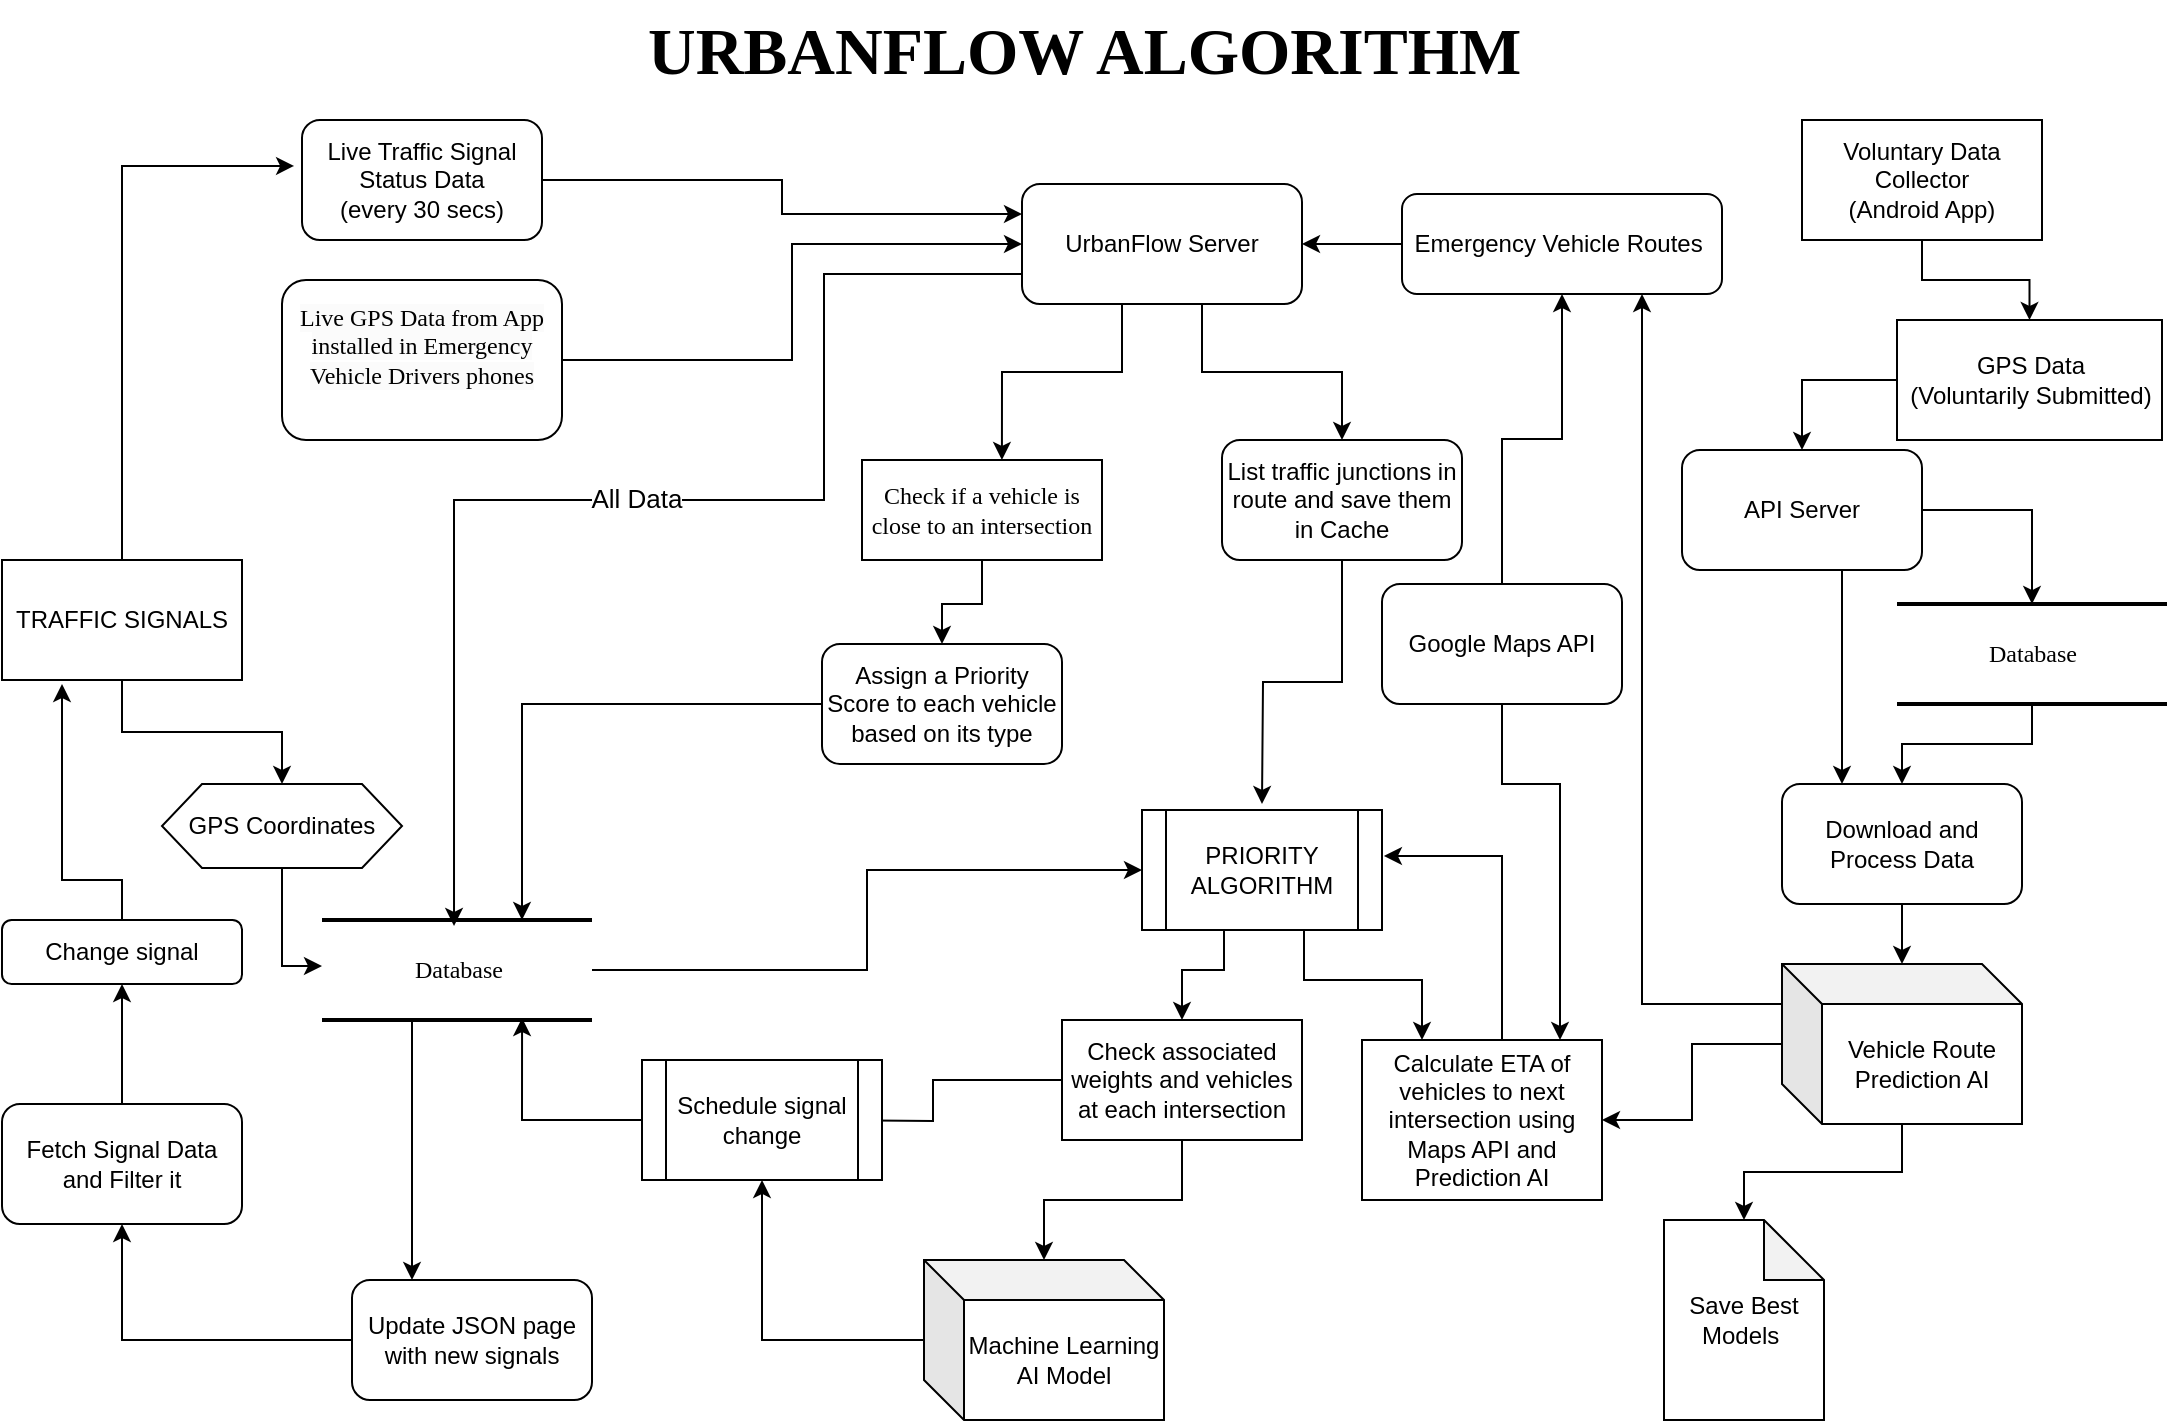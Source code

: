 <mxfile version="24.7.5">
  <diagram name="Page-1" id="52a04d89-c75d-2922-d76d-85b35f80e030">
    <mxGraphModel dx="1434" dy="778" grid="1" gridSize="10" guides="1" tooltips="1" connect="1" arrows="1" fold="1" page="1" pageScale="1" pageWidth="1100" pageHeight="850" background="none" math="0" shadow="0">
      <root>
        <mxCell id="0" />
        <mxCell id="1" parent="0" />
        <mxCell id="wV4tYw5j7Jr_oJtUIHQu-68" value="" style="edgeStyle=orthogonalEdgeStyle;rounded=0;orthogonalLoop=1;jettySize=auto;html=1;" parent="1" source="1fdf3b25b50cf41e-26" target="Co5KR3QTe-S_qMUu5C3d-20" edge="1">
          <mxGeometry relative="1" as="geometry">
            <Array as="points">
              <mxPoint x="499" y="312" />
              <mxPoint x="479" y="312" />
            </Array>
          </mxGeometry>
        </mxCell>
        <mxCell id="1fdf3b25b50cf41e-26" value="Check if a vehicle is close to an intersection" style="whiteSpace=wrap;html=1;rounded=0;shadow=0;comic=0;labelBackgroundColor=none;strokeWidth=1;fontFamily=Verdana;fontSize=12;align=center;" parent="1" vertex="1">
          <mxGeometry x="439" y="240" width="120" height="50" as="geometry" />
        </mxCell>
        <mxCell id="wV4tYw5j7Jr_oJtUIHQu-60" value="" style="edgeStyle=orthogonalEdgeStyle;rounded=0;orthogonalLoop=1;jettySize=auto;html=1;" parent="1" source="Co5KR3QTe-S_qMUu5C3d-1" target="Co5KR3QTe-S_qMUu5C3d-14" edge="1">
          <mxGeometry relative="1" as="geometry">
            <Array as="points">
              <mxPoint x="609" y="196" />
              <mxPoint x="679" y="196" />
            </Array>
          </mxGeometry>
        </mxCell>
        <mxCell id="wV4tYw5j7Jr_oJtUIHQu-67" value="" style="edgeStyle=orthogonalEdgeStyle;rounded=0;orthogonalLoop=1;jettySize=auto;html=1;entryX=0.583;entryY=0;entryDx=0;entryDy=0;entryPerimeter=0;" parent="1" source="Co5KR3QTe-S_qMUu5C3d-1" target="1fdf3b25b50cf41e-26" edge="1">
          <mxGeometry relative="1" as="geometry">
            <Array as="points">
              <mxPoint x="569" y="196" />
              <mxPoint x="509" y="196" />
            </Array>
          </mxGeometry>
        </mxCell>
        <mxCell id="Co5KR3QTe-S_qMUu5C3d-1" value="UrbanFlow Server" style="rounded=1;whiteSpace=wrap;html=1;" parent="1" vertex="1">
          <mxGeometry x="519" y="102" width="140" height="60" as="geometry" />
        </mxCell>
        <mxCell id="wV4tYw5j7Jr_oJtUIHQu-25" value="" style="edgeStyle=orthogonalEdgeStyle;rounded=0;orthogonalLoop=1;jettySize=auto;html=1;entryX=0;entryY=0.25;entryDx=0;entryDy=0;" parent="1" source="Co5KR3QTe-S_qMUu5C3d-6" target="Co5KR3QTe-S_qMUu5C3d-1" edge="1">
          <mxGeometry relative="1" as="geometry">
            <mxPoint x="359" y="100" as="targetPoint" />
          </mxGeometry>
        </mxCell>
        <mxCell id="Co5KR3QTe-S_qMUu5C3d-6" value="Live Traffic Signal Status Data&lt;br&gt;(every 30 secs)" style="rounded=1;whiteSpace=wrap;html=1;" parent="1" vertex="1">
          <mxGeometry x="159" y="70" width="120" height="60" as="geometry" />
        </mxCell>
        <mxCell id="Co5KR3QTe-S_qMUu5C3d-13" value="" style="edgeStyle=orthogonalEdgeStyle;rounded=0;orthogonalLoop=1;jettySize=auto;html=1;" parent="1" source="Co5KR3QTe-S_qMUu5C3d-12" target="Co5KR3QTe-S_qMUu5C3d-1" edge="1">
          <mxGeometry relative="1" as="geometry" />
        </mxCell>
        <mxCell id="Co5KR3QTe-S_qMUu5C3d-12" value="Emergency Vehicle Routes&amp;nbsp;" style="rounded=1;whiteSpace=wrap;html=1;" parent="1" vertex="1">
          <mxGeometry x="709" y="107" width="160" height="50" as="geometry" />
        </mxCell>
        <mxCell id="wV4tYw5j7Jr_oJtUIHQu-59" value="" style="edgeStyle=orthogonalEdgeStyle;rounded=0;orthogonalLoop=1;jettySize=auto;html=1;" parent="1" source="Co5KR3QTe-S_qMUu5C3d-14" edge="1">
          <mxGeometry relative="1" as="geometry">
            <mxPoint x="639" y="412" as="targetPoint" />
          </mxGeometry>
        </mxCell>
        <mxCell id="Co5KR3QTe-S_qMUu5C3d-14" value="List traffic junctions in route and save them in Cache" style="rounded=1;whiteSpace=wrap;html=1;" parent="1" vertex="1">
          <mxGeometry x="619" y="230" width="120" height="60" as="geometry" />
        </mxCell>
        <mxCell id="wV4tYw5j7Jr_oJtUIHQu-27" value="" style="edgeStyle=orthogonalEdgeStyle;rounded=0;orthogonalLoop=1;jettySize=auto;html=1;entryX=0;entryY=0.5;entryDx=0;entryDy=0;" parent="1" source="Co5KR3QTe-S_qMUu5C3d-15" target="Co5KR3QTe-S_qMUu5C3d-1" edge="1">
          <mxGeometry relative="1" as="geometry">
            <mxPoint x="369" y="190" as="targetPoint" />
          </mxGeometry>
        </mxCell>
        <mxCell id="Co5KR3QTe-S_qMUu5C3d-15" value="&#xa;&lt;span style=&quot;color: rgb(0, 0, 0); font-family: Verdana; font-size: 12px; font-style: normal; font-variant-ligatures: normal; font-variant-caps: normal; font-weight: 400; letter-spacing: normal; orphans: 2; text-align: center; text-indent: 0px; text-transform: none; widows: 2; word-spacing: 0px; -webkit-text-stroke-width: 0px; white-space: normal; background-color: rgb(251, 251, 251); text-decoration-thickness: initial; text-decoration-style: initial; text-decoration-color: initial; display: inline !important; float: none;&quot;&gt;Live GPS Data from App installed in Emergency Vehicle Drivers phones&lt;/span&gt;&#xa;&#xa;" style="rounded=1;whiteSpace=wrap;html=1;" parent="1" vertex="1">
          <mxGeometry x="149" y="150" width="140" height="80" as="geometry" />
        </mxCell>
        <mxCell id="Co5KR3QTe-S_qMUu5C3d-24" value="" style="edgeStyle=orthogonalEdgeStyle;rounded=0;orthogonalLoop=1;jettySize=auto;html=1;exitX=0;exitY=0.5;exitDx=0;exitDy=0;" parent="1" source="Co5KR3QTe-S_qMUu5C3d-20" target="Co5KR3QTe-S_qMUu5C3d-22" edge="1">
          <mxGeometry relative="1" as="geometry">
            <mxPoint x="309" y="420" as="targetPoint" />
            <Array as="points">
              <mxPoint x="269" y="362" />
            </Array>
          </mxGeometry>
        </mxCell>
        <mxCell id="Co5KR3QTe-S_qMUu5C3d-20" value="Assign a Priority Score to each vehicle based on its type" style="rounded=1;whiteSpace=wrap;html=1;" parent="1" vertex="1">
          <mxGeometry x="419" y="332" width="120" height="60" as="geometry" />
        </mxCell>
        <mxCell id="wV4tYw5j7Jr_oJtUIHQu-23" value="" style="edgeStyle=orthogonalEdgeStyle;rounded=0;orthogonalLoop=1;jettySize=auto;html=1;entryX=0;entryY=0.5;entryDx=0;entryDy=0;" parent="1" source="Co5KR3QTe-S_qMUu5C3d-22" target="wV4tYw5j7Jr_oJtUIHQu-2" edge="1">
          <mxGeometry relative="1" as="geometry">
            <mxPoint x="391.5" y="495" as="targetPoint" />
          </mxGeometry>
        </mxCell>
        <mxCell id="wV4tYw5j7Jr_oJtUIHQu-39" value="" style="edgeStyle=orthogonalEdgeStyle;rounded=0;orthogonalLoop=1;jettySize=auto;html=1;entryX=0.25;entryY=0;entryDx=0;entryDy=0;" parent="1" source="Co5KR3QTe-S_qMUu5C3d-22" target="wV4tYw5j7Jr_oJtUIHQu-35" edge="1">
          <mxGeometry relative="1" as="geometry">
            <mxPoint x="89" y="495" as="targetPoint" />
            <Array as="points">
              <mxPoint x="214" y="550" />
              <mxPoint x="214" y="550" />
            </Array>
          </mxGeometry>
        </mxCell>
        <mxCell id="Co5KR3QTe-S_qMUu5C3d-22" value="Database" style="html=1;rounded=0;shadow=0;comic=0;labelBackgroundColor=none;strokeWidth=2;fontFamily=Verdana;fontSize=12;align=center;shape=mxgraph.ios7ui.horLines;" parent="1" vertex="1">
          <mxGeometry x="169" y="470" width="135" height="50" as="geometry" />
        </mxCell>
        <mxCell id="wV4tYw5j7Jr_oJtUIHQu-62" value="" style="edgeStyle=orthogonalEdgeStyle;rounded=0;orthogonalLoop=1;jettySize=auto;html=1;entryX=0.5;entryY=0;entryDx=0;entryDy=0;" parent="1" source="wV4tYw5j7Jr_oJtUIHQu-2" target="wV4tYw5j7Jr_oJtUIHQu-10" edge="1">
          <mxGeometry relative="1" as="geometry">
            <mxPoint x="639" y="555" as="targetPoint" />
            <Array as="points">
              <mxPoint x="620" y="495" />
              <mxPoint x="599" y="495" />
            </Array>
          </mxGeometry>
        </mxCell>
        <mxCell id="gd-l_o2d-gFAKO_2mjl4-4" value="" style="edgeStyle=orthogonalEdgeStyle;rounded=0;orthogonalLoop=1;jettySize=auto;html=1;entryX=0.25;entryY=0;entryDx=0;entryDy=0;" edge="1" parent="1" source="wV4tYw5j7Jr_oJtUIHQu-2" target="wV4tYw5j7Jr_oJtUIHQu-11">
          <mxGeometry relative="1" as="geometry">
            <Array as="points">
              <mxPoint x="660" y="500" />
              <mxPoint x="719" y="500" />
            </Array>
          </mxGeometry>
        </mxCell>
        <mxCell id="wV4tYw5j7Jr_oJtUIHQu-2" value="PRIORITY ALGORITHM" style="shape=process;whiteSpace=wrap;html=1;backgroundOutline=1;" parent="1" vertex="1">
          <mxGeometry x="579" y="415" width="120" height="60" as="geometry" />
        </mxCell>
        <mxCell id="wV4tYw5j7Jr_oJtUIHQu-17" value="" style="edgeStyle=orthogonalEdgeStyle;rounded=0;orthogonalLoop=1;jettySize=auto;html=1;" parent="1" source="wV4tYw5j7Jr_oJtUIHQu-10" edge="1">
          <mxGeometry relative="1" as="geometry">
            <mxPoint x="409" y="570" as="targetPoint" />
          </mxGeometry>
        </mxCell>
        <mxCell id="gd-l_o2d-gFAKO_2mjl4-9" value="" style="edgeStyle=orthogonalEdgeStyle;rounded=0;orthogonalLoop=1;jettySize=auto;html=1;" edge="1" parent="1" source="wV4tYw5j7Jr_oJtUIHQu-10" target="gd-l_o2d-gFAKO_2mjl4-8">
          <mxGeometry relative="1" as="geometry" />
        </mxCell>
        <mxCell id="wV4tYw5j7Jr_oJtUIHQu-10" value="Check associated weights and vehicles at each intersection" style="rounded=0;whiteSpace=wrap;html=1;" parent="1" vertex="1">
          <mxGeometry x="539" y="520" width="120" height="60" as="geometry" />
        </mxCell>
        <mxCell id="wV4tYw5j7Jr_oJtUIHQu-31" value="" style="edgeStyle=orthogonalEdgeStyle;rounded=0;orthogonalLoop=1;jettySize=auto;html=1;entryX=1.008;entryY=0.383;entryDx=0;entryDy=0;entryPerimeter=0;" parent="1" source="wV4tYw5j7Jr_oJtUIHQu-11" target="wV4tYw5j7Jr_oJtUIHQu-2" edge="1">
          <mxGeometry relative="1" as="geometry">
            <mxPoint x="899" y="570" as="targetPoint" />
            <Array as="points">
              <mxPoint x="759" y="438" />
            </Array>
          </mxGeometry>
        </mxCell>
        <mxCell id="wV4tYw5j7Jr_oJtUIHQu-11" value="Calculate ETA of vehicles to next intersection using Maps API and Prediction AI" style="rounded=0;whiteSpace=wrap;html=1;" parent="1" vertex="1">
          <mxGeometry x="689" y="530" width="120" height="80" as="geometry" />
        </mxCell>
        <mxCell id="gd-l_o2d-gFAKO_2mjl4-7" value="" style="edgeStyle=orthogonalEdgeStyle;rounded=0;orthogonalLoop=1;jettySize=auto;html=1;entryX=0.741;entryY=0.98;entryDx=0;entryDy=0;entryPerimeter=0;" edge="1" parent="1" source="wV4tYw5j7Jr_oJtUIHQu-16" target="Co5KR3QTe-S_qMUu5C3d-22">
          <mxGeometry relative="1" as="geometry">
            <mxPoint x="249" y="570" as="targetPoint" />
          </mxGeometry>
        </mxCell>
        <mxCell id="wV4tYw5j7Jr_oJtUIHQu-16" value="Schedule signal change" style="shape=process;whiteSpace=wrap;html=1;backgroundOutline=1;" parent="1" vertex="1">
          <mxGeometry x="329" y="540" width="120" height="60" as="geometry" />
        </mxCell>
        <mxCell id="wV4tYw5j7Jr_oJtUIHQu-34" value="&lt;h1 style=&quot;margin-top: 0px;&quot;&gt;&lt;font face=&quot;Times New Roman&quot; style=&quot;font-size: 33px;&quot;&gt;URBANFLOW ALGORITHM&lt;/font&gt;&lt;/h1&gt;" style="text;html=1;whiteSpace=wrap;overflow=hidden;rounded=0;" parent="1" vertex="1">
          <mxGeometry x="330" y="10" width="440" height="50" as="geometry" />
        </mxCell>
        <mxCell id="wV4tYw5j7Jr_oJtUIHQu-52" value="" style="edgeStyle=orthogonalEdgeStyle;rounded=0;orthogonalLoop=1;jettySize=auto;html=1;entryX=0.5;entryY=1;entryDx=0;entryDy=0;" parent="1" source="wV4tYw5j7Jr_oJtUIHQu-35" target="wV4tYw5j7Jr_oJtUIHQu-50" edge="1">
          <mxGeometry relative="1" as="geometry">
            <mxPoint x="104" y="680" as="targetPoint" />
          </mxGeometry>
        </mxCell>
        <mxCell id="wV4tYw5j7Jr_oJtUIHQu-35" value="Update JSON page with new signals" style="rounded=1;whiteSpace=wrap;html=1;" parent="1" vertex="1">
          <mxGeometry x="184" y="650" width="120" height="60" as="geometry" />
        </mxCell>
        <mxCell id="wV4tYw5j7Jr_oJtUIHQu-42" value="" style="edgeStyle=orthogonalEdgeStyle;rounded=0;orthogonalLoop=1;jettySize=auto;html=1;entryX=-0.033;entryY=0.383;entryDx=0;entryDy=0;entryPerimeter=0;" parent="1" source="wV4tYw5j7Jr_oJtUIHQu-40" target="Co5KR3QTe-S_qMUu5C3d-6" edge="1">
          <mxGeometry relative="1" as="geometry">
            <mxPoint x="69" y="262" as="targetPoint" />
            <Array as="points">
              <mxPoint x="69" y="93" />
            </Array>
          </mxGeometry>
        </mxCell>
        <mxCell id="wV4tYw5j7Jr_oJtUIHQu-47" value="" style="edgeStyle=orthogonalEdgeStyle;rounded=0;orthogonalLoop=1;jettySize=auto;html=1;" parent="1" source="wV4tYw5j7Jr_oJtUIHQu-40" target="wV4tYw5j7Jr_oJtUIHQu-46" edge="1">
          <mxGeometry relative="1" as="geometry" />
        </mxCell>
        <mxCell id="wV4tYw5j7Jr_oJtUIHQu-40" value="TRAFFIC SIGNALS" style="rounded=0;whiteSpace=wrap;html=1;" parent="1" vertex="1">
          <mxGeometry x="9" y="290" width="120" height="60" as="geometry" />
        </mxCell>
        <mxCell id="wV4tYw5j7Jr_oJtUIHQu-49" value="" style="edgeStyle=orthogonalEdgeStyle;rounded=0;orthogonalLoop=1;jettySize=auto;html=1;entryX=0;entryY=0.46;entryDx=0;entryDy=0;entryPerimeter=0;" parent="1" source="wV4tYw5j7Jr_oJtUIHQu-46" target="Co5KR3QTe-S_qMUu5C3d-22" edge="1">
          <mxGeometry relative="1" as="geometry">
            <mxPoint x="69" y="493" as="targetPoint" />
            <Array as="points">
              <mxPoint x="149" y="493" />
            </Array>
          </mxGeometry>
        </mxCell>
        <mxCell id="wV4tYw5j7Jr_oJtUIHQu-46" value="GPS Coordinates" style="shape=hexagon;perimeter=hexagonPerimeter2;whiteSpace=wrap;html=1;fixedSize=1;" parent="1" vertex="1">
          <mxGeometry x="89" y="402" width="120" height="42" as="geometry" />
        </mxCell>
        <mxCell id="wV4tYw5j7Jr_oJtUIHQu-54" value="" style="edgeStyle=orthogonalEdgeStyle;rounded=0;orthogonalLoop=1;jettySize=auto;html=1;" parent="1" source="wV4tYw5j7Jr_oJtUIHQu-50" target="wV4tYw5j7Jr_oJtUIHQu-53" edge="1">
          <mxGeometry relative="1" as="geometry" />
        </mxCell>
        <mxCell id="wV4tYw5j7Jr_oJtUIHQu-50" value="Fetch Signal Data and Filter it" style="rounded=1;whiteSpace=wrap;html=1;" parent="1" vertex="1">
          <mxGeometry x="9" y="562" width="120" height="60" as="geometry" />
        </mxCell>
        <mxCell id="wV4tYw5j7Jr_oJtUIHQu-55" value="" style="edgeStyle=orthogonalEdgeStyle;rounded=0;orthogonalLoop=1;jettySize=auto;html=1;" parent="1" source="wV4tYw5j7Jr_oJtUIHQu-53" edge="1">
          <mxGeometry relative="1" as="geometry">
            <mxPoint x="39" y="352" as="targetPoint" />
            <Array as="points">
              <mxPoint x="69" y="450" />
              <mxPoint x="39" y="450" />
              <mxPoint x="39" y="423" />
            </Array>
          </mxGeometry>
        </mxCell>
        <mxCell id="wV4tYw5j7Jr_oJtUIHQu-53" value="Change signal" style="rounded=1;whiteSpace=wrap;html=1;" parent="1" vertex="1">
          <mxGeometry x="9" y="470" width="120" height="32" as="geometry" />
        </mxCell>
        <mxCell id="wV4tYw5j7Jr_oJtUIHQu-65" value="" style="edgeStyle=orthogonalEdgeStyle;rounded=0;orthogonalLoop=1;jettySize=auto;html=1;entryX=0.825;entryY=0;entryDx=0;entryDy=0;entryPerimeter=0;" parent="1" source="wV4tYw5j7Jr_oJtUIHQu-63" target="wV4tYw5j7Jr_oJtUIHQu-11" edge="1">
          <mxGeometry relative="1" as="geometry">
            <mxPoint x="829" y="375" as="targetPoint" />
            <Array as="points">
              <mxPoint x="759" y="402" />
              <mxPoint x="788" y="402" />
            </Array>
          </mxGeometry>
        </mxCell>
        <mxCell id="wV4tYw5j7Jr_oJtUIHQu-66" value="" style="edgeStyle=orthogonalEdgeStyle;rounded=0;orthogonalLoop=1;jettySize=auto;html=1;" parent="1" source="wV4tYw5j7Jr_oJtUIHQu-63" target="Co5KR3QTe-S_qMUu5C3d-12" edge="1">
          <mxGeometry relative="1" as="geometry" />
        </mxCell>
        <mxCell id="wV4tYw5j7Jr_oJtUIHQu-63" value="Google Maps API" style="rounded=1;whiteSpace=wrap;html=1;" parent="1" vertex="1">
          <mxGeometry x="699" y="302" width="120" height="60" as="geometry" />
        </mxCell>
        <mxCell id="wV4tYw5j7Jr_oJtUIHQu-82" value="" style="edgeStyle=orthogonalEdgeStyle;rounded=0;orthogonalLoop=1;jettySize=auto;html=1;" parent="1" source="wV4tYw5j7Jr_oJtUIHQu-69" target="wV4tYw5j7Jr_oJtUIHQu-80" edge="1">
          <mxGeometry relative="1" as="geometry" />
        </mxCell>
        <mxCell id="wV4tYw5j7Jr_oJtUIHQu-69" value="Voluntary Data Collector&lt;br&gt;(Android App)" style="rounded=0;whiteSpace=wrap;html=1;" parent="1" vertex="1">
          <mxGeometry x="909" y="70" width="120" height="60" as="geometry" />
        </mxCell>
        <mxCell id="wV4tYw5j7Jr_oJtUIHQu-75" value="" style="edgeStyle=orthogonalEdgeStyle;rounded=0;orthogonalLoop=1;jettySize=auto;html=1;entryX=0.25;entryY=0;entryDx=0;entryDy=0;" parent="1" source="wV4tYw5j7Jr_oJtUIHQu-70" target="wV4tYw5j7Jr_oJtUIHQu-74" edge="1">
          <mxGeometry relative="1" as="geometry">
            <Array as="points">
              <mxPoint x="929" y="282" />
              <mxPoint x="929" y="282" />
            </Array>
          </mxGeometry>
        </mxCell>
        <mxCell id="wV4tYw5j7Jr_oJtUIHQu-76" value="" style="edgeStyle=orthogonalEdgeStyle;rounded=0;orthogonalLoop=1;jettySize=auto;html=1;exitX=1;exitY=0.5;exitDx=0;exitDy=0;" parent="1" source="wV4tYw5j7Jr_oJtUIHQu-70" target="wV4tYw5j7Jr_oJtUIHQu-73" edge="1">
          <mxGeometry relative="1" as="geometry" />
        </mxCell>
        <mxCell id="wV4tYw5j7Jr_oJtUIHQu-70" value="API Server" style="rounded=1;whiteSpace=wrap;html=1;" parent="1" vertex="1">
          <mxGeometry x="849" y="235" width="120" height="60" as="geometry" />
        </mxCell>
        <mxCell id="wV4tYw5j7Jr_oJtUIHQu-78" value="" style="edgeStyle=orthogonalEdgeStyle;rounded=0;orthogonalLoop=1;jettySize=auto;html=1;" parent="1" source="wV4tYw5j7Jr_oJtUIHQu-73" target="wV4tYw5j7Jr_oJtUIHQu-74" edge="1">
          <mxGeometry relative="1" as="geometry" />
        </mxCell>
        <mxCell id="wV4tYw5j7Jr_oJtUIHQu-73" value="Database" style="html=1;rounded=0;shadow=0;comic=0;labelBackgroundColor=none;strokeWidth=2;fontFamily=Verdana;fontSize=12;align=center;shape=mxgraph.ios7ui.horLines;" parent="1" vertex="1">
          <mxGeometry x="956.5" y="312" width="135" height="50" as="geometry" />
        </mxCell>
        <mxCell id="wV4tYw5j7Jr_oJtUIHQu-84" value="" style="edgeStyle=orthogonalEdgeStyle;rounded=0;orthogonalLoop=1;jettySize=auto;html=1;" parent="1" source="wV4tYw5j7Jr_oJtUIHQu-74" target="wV4tYw5j7Jr_oJtUIHQu-83" edge="1">
          <mxGeometry relative="1" as="geometry" />
        </mxCell>
        <mxCell id="wV4tYw5j7Jr_oJtUIHQu-74" value="Download and Process Data" style="rounded=1;whiteSpace=wrap;html=1;" parent="1" vertex="1">
          <mxGeometry x="899" y="402" width="120" height="60" as="geometry" />
        </mxCell>
        <mxCell id="wV4tYw5j7Jr_oJtUIHQu-85" value="" style="edgeStyle=orthogonalEdgeStyle;rounded=0;orthogonalLoop=1;jettySize=auto;html=1;exitX=0;exitY=0.5;exitDx=0;exitDy=0;" parent="1" source="wV4tYw5j7Jr_oJtUIHQu-80" target="wV4tYw5j7Jr_oJtUIHQu-70" edge="1">
          <mxGeometry relative="1" as="geometry" />
        </mxCell>
        <mxCell id="wV4tYw5j7Jr_oJtUIHQu-80" value="GPS Data&lt;br&gt;(Voluntarily Submitted)" style="rounded=0;whiteSpace=wrap;html=1;" parent="1" vertex="1">
          <mxGeometry x="956.5" y="170" width="132.5" height="60" as="geometry" />
        </mxCell>
        <mxCell id="wV4tYw5j7Jr_oJtUIHQu-86" value="" style="edgeStyle=orthogonalEdgeStyle;rounded=0;orthogonalLoop=1;jettySize=auto;html=1;entryX=0.75;entryY=1;entryDx=0;entryDy=0;" parent="1" source="wV4tYw5j7Jr_oJtUIHQu-83" target="Co5KR3QTe-S_qMUu5C3d-12" edge="1">
          <mxGeometry relative="1" as="geometry">
            <Array as="points">
              <mxPoint x="829" y="512" />
            </Array>
          </mxGeometry>
        </mxCell>
        <mxCell id="wV4tYw5j7Jr_oJtUIHQu-87" value="" style="edgeStyle=orthogonalEdgeStyle;rounded=0;orthogonalLoop=1;jettySize=auto;html=1;" parent="1" source="wV4tYw5j7Jr_oJtUIHQu-83" target="wV4tYw5j7Jr_oJtUIHQu-11" edge="1">
          <mxGeometry relative="1" as="geometry" />
        </mxCell>
        <mxCell id="gd-l_o2d-gFAKO_2mjl4-17" value="" style="edgeStyle=orthogonalEdgeStyle;rounded=0;orthogonalLoop=1;jettySize=auto;html=1;" edge="1" parent="1" source="wV4tYw5j7Jr_oJtUIHQu-83" target="gd-l_o2d-gFAKO_2mjl4-16">
          <mxGeometry relative="1" as="geometry" />
        </mxCell>
        <mxCell id="wV4tYw5j7Jr_oJtUIHQu-83" value="Vehicle Route Prediction AI" style="shape=cube;whiteSpace=wrap;html=1;boundedLbl=1;backgroundOutline=1;darkOpacity=0.05;darkOpacity2=0.1;" parent="1" vertex="1">
          <mxGeometry x="899" y="492" width="120" height="80" as="geometry" />
        </mxCell>
        <mxCell id="gd-l_o2d-gFAKO_2mjl4-11" value="" style="edgeStyle=orthogonalEdgeStyle;rounded=0;orthogonalLoop=1;jettySize=auto;html=1;entryX=0.5;entryY=1;entryDx=0;entryDy=0;" edge="1" parent="1" source="gd-l_o2d-gFAKO_2mjl4-8" target="wV4tYw5j7Jr_oJtUIHQu-16">
          <mxGeometry relative="1" as="geometry">
            <mxPoint x="390" y="680" as="targetPoint" />
          </mxGeometry>
        </mxCell>
        <mxCell id="gd-l_o2d-gFAKO_2mjl4-8" value="Machine Learning AI Model" style="shape=cube;whiteSpace=wrap;html=1;boundedLbl=1;backgroundOutline=1;darkOpacity=0.05;darkOpacity2=0.1;" vertex="1" parent="1">
          <mxGeometry x="470" y="640" width="120" height="80" as="geometry" />
        </mxCell>
        <mxCell id="gd-l_o2d-gFAKO_2mjl4-12" value="" style="endArrow=classic;html=1;rounded=0;exitX=0;exitY=0.75;exitDx=0;exitDy=0;entryX=0.489;entryY=0.06;entryDx=0;entryDy=0;entryPerimeter=0;" edge="1" parent="1" source="Co5KR3QTe-S_qMUu5C3d-1" target="Co5KR3QTe-S_qMUu5C3d-22">
          <mxGeometry relative="1" as="geometry">
            <mxPoint x="290" y="320" as="sourcePoint" />
            <mxPoint x="390" y="320" as="targetPoint" />
            <Array as="points">
              <mxPoint x="420" y="147" />
              <mxPoint x="420" y="260" />
              <mxPoint x="235" y="260" />
            </Array>
          </mxGeometry>
        </mxCell>
        <mxCell id="gd-l_o2d-gFAKO_2mjl4-13" value="Label" style="edgeLabel;resizable=0;html=1;;align=center;verticalAlign=middle;" connectable="0" vertex="1" parent="gd-l_o2d-gFAKO_2mjl4-12">
          <mxGeometry relative="1" as="geometry" />
        </mxCell>
        <mxCell id="gd-l_o2d-gFAKO_2mjl4-15" value="All Data" style="edgeLabel;html=1;align=center;verticalAlign=middle;resizable=0;points=[];fontSize=13;" vertex="1" connectable="0" parent="gd-l_o2d-gFAKO_2mjl4-12">
          <mxGeometry x="0.003" y="-1" relative="1" as="geometry">
            <mxPoint as="offset" />
          </mxGeometry>
        </mxCell>
        <mxCell id="gd-l_o2d-gFAKO_2mjl4-16" value="Save Best Models&amp;nbsp;" style="shape=note;whiteSpace=wrap;html=1;backgroundOutline=1;darkOpacity=0.05;" vertex="1" parent="1">
          <mxGeometry x="840" y="620" width="80" height="100" as="geometry" />
        </mxCell>
      </root>
    </mxGraphModel>
  </diagram>
</mxfile>
